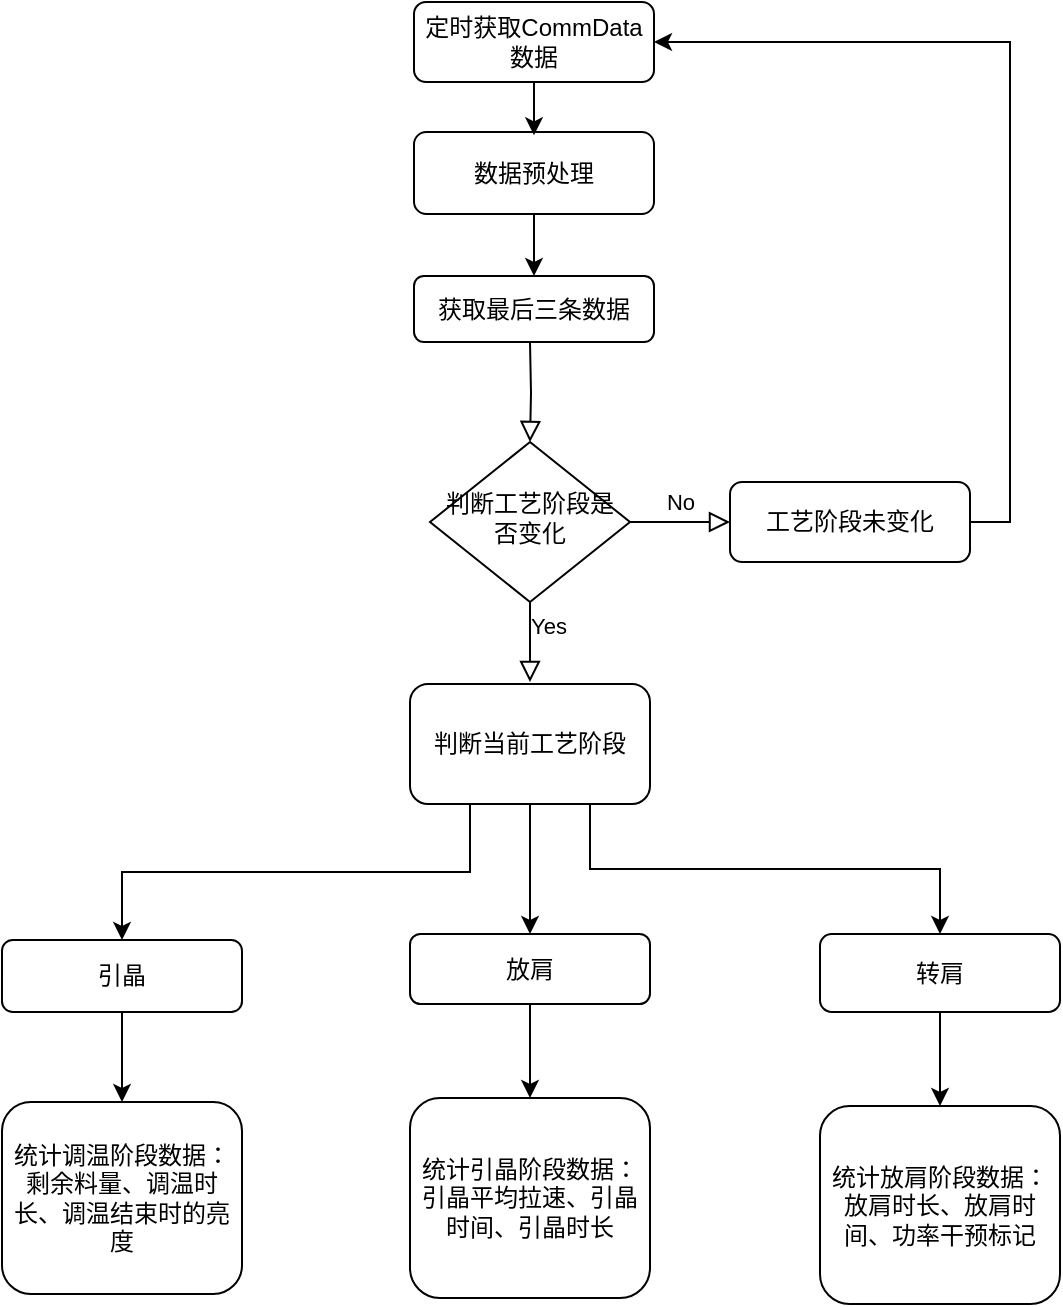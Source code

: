<mxfile version="24.2.5" type="github">
  <diagram id="C5RBs43oDa-KdzZeNtuy" name="Page-1">
    <mxGraphModel dx="1194" dy="820" grid="0" gridSize="10" guides="1" tooltips="1" connect="1" arrows="1" fold="1" page="0" pageScale="1" pageWidth="827" pageHeight="1169" math="0" shadow="0">
      <root>
        <mxCell id="WIyWlLk6GJQsqaUBKTNV-0" />
        <mxCell id="WIyWlLk6GJQsqaUBKTNV-1" parent="WIyWlLk6GJQsqaUBKTNV-0" />
        <mxCell id="WIyWlLk6GJQsqaUBKTNV-2" value="" style="rounded=0;html=1;jettySize=auto;orthogonalLoop=1;fontSize=11;endArrow=block;endFill=0;endSize=8;strokeWidth=1;shadow=0;labelBackgroundColor=none;edgeStyle=orthogonalEdgeStyle;" parent="WIyWlLk6GJQsqaUBKTNV-1" target="WIyWlLk6GJQsqaUBKTNV-6" edge="1">
          <mxGeometry relative="1" as="geometry">
            <mxPoint x="220" y="120" as="sourcePoint" />
          </mxGeometry>
        </mxCell>
        <mxCell id="WIyWlLk6GJQsqaUBKTNV-4" value="Yes" style="rounded=0;html=1;jettySize=auto;orthogonalLoop=1;fontSize=11;endArrow=block;endFill=0;endSize=8;strokeWidth=1;shadow=0;labelBackgroundColor=none;edgeStyle=orthogonalEdgeStyle;" parent="WIyWlLk6GJQsqaUBKTNV-1" source="WIyWlLk6GJQsqaUBKTNV-6" edge="1">
          <mxGeometry x="-0.407" y="9" relative="1" as="geometry">
            <mxPoint as="offset" />
            <mxPoint x="220" y="290" as="targetPoint" />
          </mxGeometry>
        </mxCell>
        <mxCell id="WIyWlLk6GJQsqaUBKTNV-5" value="No" style="edgeStyle=orthogonalEdgeStyle;rounded=0;html=1;jettySize=auto;orthogonalLoop=1;fontSize=11;endArrow=block;endFill=0;endSize=8;strokeWidth=1;shadow=0;labelBackgroundColor=none;" parent="WIyWlLk6GJQsqaUBKTNV-1" source="WIyWlLk6GJQsqaUBKTNV-6" target="WIyWlLk6GJQsqaUBKTNV-7" edge="1">
          <mxGeometry y="10" relative="1" as="geometry">
            <mxPoint as="offset" />
          </mxGeometry>
        </mxCell>
        <mxCell id="WIyWlLk6GJQsqaUBKTNV-6" value="判断工艺阶段是否变化" style="rhombus;whiteSpace=wrap;html=1;shadow=0;fontFamily=Helvetica;fontSize=12;align=center;strokeWidth=1;spacing=6;spacingTop=-4;" parent="WIyWlLk6GJQsqaUBKTNV-1" vertex="1">
          <mxGeometry x="170" y="170" width="100" height="80" as="geometry" />
        </mxCell>
        <mxCell id="XBTfPMOrWh-o7naQ7V93-5" style="edgeStyle=orthogonalEdgeStyle;rounded=0;orthogonalLoop=1;jettySize=auto;html=1;exitX=1;exitY=0.5;exitDx=0;exitDy=0;entryX=1;entryY=0.5;entryDx=0;entryDy=0;" edge="1" parent="WIyWlLk6GJQsqaUBKTNV-1" source="WIyWlLk6GJQsqaUBKTNV-7" target="XBTfPMOrWh-o7naQ7V93-1">
          <mxGeometry relative="1" as="geometry" />
        </mxCell>
        <mxCell id="WIyWlLk6GJQsqaUBKTNV-7" value="工艺阶段未变化" style="rounded=1;whiteSpace=wrap;html=1;fontSize=12;glass=0;strokeWidth=1;shadow=0;" parent="WIyWlLk6GJQsqaUBKTNV-1" vertex="1">
          <mxGeometry x="320" y="190" width="120" height="40" as="geometry" />
        </mxCell>
        <mxCell id="XBTfPMOrWh-o7naQ7V93-4" style="edgeStyle=orthogonalEdgeStyle;rounded=0;orthogonalLoop=1;jettySize=auto;html=1;exitX=0.5;exitY=1;exitDx=0;exitDy=0;" edge="1" parent="WIyWlLk6GJQsqaUBKTNV-1" source="XBTfPMOrWh-o7naQ7V93-0" target="XBTfPMOrWh-o7naQ7V93-3">
          <mxGeometry relative="1" as="geometry" />
        </mxCell>
        <mxCell id="XBTfPMOrWh-o7naQ7V93-0" value="数据预处理" style="rounded=1;whiteSpace=wrap;html=1;" vertex="1" parent="WIyWlLk6GJQsqaUBKTNV-1">
          <mxGeometry x="162" y="15" width="120" height="41" as="geometry" />
        </mxCell>
        <mxCell id="XBTfPMOrWh-o7naQ7V93-2" style="edgeStyle=orthogonalEdgeStyle;rounded=0;orthogonalLoop=1;jettySize=auto;html=1;exitX=0.5;exitY=1;exitDx=0;exitDy=0;" edge="1" parent="WIyWlLk6GJQsqaUBKTNV-1" source="XBTfPMOrWh-o7naQ7V93-1">
          <mxGeometry relative="1" as="geometry">
            <mxPoint x="222" y="16.667" as="targetPoint" />
          </mxGeometry>
        </mxCell>
        <mxCell id="XBTfPMOrWh-o7naQ7V93-1" value="定时获取CommData数据" style="rounded=1;whiteSpace=wrap;html=1;fontSize=12;glass=0;strokeWidth=1;shadow=0;" vertex="1" parent="WIyWlLk6GJQsqaUBKTNV-1">
          <mxGeometry x="162" y="-50" width="120" height="40" as="geometry" />
        </mxCell>
        <mxCell id="XBTfPMOrWh-o7naQ7V93-3" value="获取最后三条数据" style="rounded=1;whiteSpace=wrap;html=1;" vertex="1" parent="WIyWlLk6GJQsqaUBKTNV-1">
          <mxGeometry x="162" y="87" width="120" height="33" as="geometry" />
        </mxCell>
        <mxCell id="XBTfPMOrWh-o7naQ7V93-10" style="edgeStyle=orthogonalEdgeStyle;rounded=0;orthogonalLoop=1;jettySize=auto;html=1;exitX=0.25;exitY=1;exitDx=0;exitDy=0;" edge="1" parent="WIyWlLk6GJQsqaUBKTNV-1" source="XBTfPMOrWh-o7naQ7V93-6" target="XBTfPMOrWh-o7naQ7V93-7">
          <mxGeometry relative="1" as="geometry" />
        </mxCell>
        <mxCell id="XBTfPMOrWh-o7naQ7V93-11" style="edgeStyle=orthogonalEdgeStyle;rounded=0;orthogonalLoop=1;jettySize=auto;html=1;exitX=0.5;exitY=1;exitDx=0;exitDy=0;entryX=0.5;entryY=0;entryDx=0;entryDy=0;" edge="1" parent="WIyWlLk6GJQsqaUBKTNV-1" source="XBTfPMOrWh-o7naQ7V93-6" target="XBTfPMOrWh-o7naQ7V93-8">
          <mxGeometry relative="1" as="geometry" />
        </mxCell>
        <mxCell id="XBTfPMOrWh-o7naQ7V93-12" style="edgeStyle=orthogonalEdgeStyle;rounded=0;orthogonalLoop=1;jettySize=auto;html=1;exitX=0.75;exitY=1;exitDx=0;exitDy=0;entryX=0.5;entryY=0;entryDx=0;entryDy=0;" edge="1" parent="WIyWlLk6GJQsqaUBKTNV-1" source="XBTfPMOrWh-o7naQ7V93-6" target="XBTfPMOrWh-o7naQ7V93-9">
          <mxGeometry relative="1" as="geometry" />
        </mxCell>
        <mxCell id="XBTfPMOrWh-o7naQ7V93-6" value="判断当前工艺阶段" style="rounded=1;whiteSpace=wrap;html=1;" vertex="1" parent="WIyWlLk6GJQsqaUBKTNV-1">
          <mxGeometry x="160" y="291" width="120" height="60" as="geometry" />
        </mxCell>
        <mxCell id="XBTfPMOrWh-o7naQ7V93-13" style="edgeStyle=orthogonalEdgeStyle;rounded=0;orthogonalLoop=1;jettySize=auto;html=1;exitX=0.5;exitY=1;exitDx=0;exitDy=0;" edge="1" parent="WIyWlLk6GJQsqaUBKTNV-1" source="XBTfPMOrWh-o7naQ7V93-7">
          <mxGeometry relative="1" as="geometry">
            <mxPoint x="16" y="500.0" as="targetPoint" />
          </mxGeometry>
        </mxCell>
        <mxCell id="XBTfPMOrWh-o7naQ7V93-7" value="引晶" style="rounded=1;whiteSpace=wrap;html=1;" vertex="1" parent="WIyWlLk6GJQsqaUBKTNV-1">
          <mxGeometry x="-44" y="419" width="120" height="36" as="geometry" />
        </mxCell>
        <mxCell id="XBTfPMOrWh-o7naQ7V93-17" style="edgeStyle=orthogonalEdgeStyle;rounded=0;orthogonalLoop=1;jettySize=auto;html=1;exitX=0.5;exitY=1;exitDx=0;exitDy=0;" edge="1" parent="WIyWlLk6GJQsqaUBKTNV-1" source="XBTfPMOrWh-o7naQ7V93-8" target="XBTfPMOrWh-o7naQ7V93-15">
          <mxGeometry relative="1" as="geometry" />
        </mxCell>
        <mxCell id="XBTfPMOrWh-o7naQ7V93-8" value="放肩" style="rounded=1;whiteSpace=wrap;html=1;" vertex="1" parent="WIyWlLk6GJQsqaUBKTNV-1">
          <mxGeometry x="160" y="416" width="120" height="35" as="geometry" />
        </mxCell>
        <mxCell id="XBTfPMOrWh-o7naQ7V93-18" style="edgeStyle=orthogonalEdgeStyle;rounded=0;orthogonalLoop=1;jettySize=auto;html=1;exitX=0.5;exitY=1;exitDx=0;exitDy=0;entryX=0.5;entryY=0;entryDx=0;entryDy=0;" edge="1" parent="WIyWlLk6GJQsqaUBKTNV-1" source="XBTfPMOrWh-o7naQ7V93-9" target="XBTfPMOrWh-o7naQ7V93-16">
          <mxGeometry relative="1" as="geometry" />
        </mxCell>
        <mxCell id="XBTfPMOrWh-o7naQ7V93-9" value="转肩" style="rounded=1;whiteSpace=wrap;html=1;" vertex="1" parent="WIyWlLk6GJQsqaUBKTNV-1">
          <mxGeometry x="365" y="416" width="120" height="39" as="geometry" />
        </mxCell>
        <mxCell id="XBTfPMOrWh-o7naQ7V93-14" value="统计调温阶段数据：剩余料量、调温时长、调温结束时的亮度" style="rounded=1;whiteSpace=wrap;html=1;" vertex="1" parent="WIyWlLk6GJQsqaUBKTNV-1">
          <mxGeometry x="-44" y="500" width="120" height="96" as="geometry" />
        </mxCell>
        <mxCell id="XBTfPMOrWh-o7naQ7V93-15" value="统计引晶阶段数据：&lt;div&gt;引晶平均拉速、引晶时间、引晶时长&lt;/div&gt;" style="rounded=1;whiteSpace=wrap;html=1;" vertex="1" parent="WIyWlLk6GJQsqaUBKTNV-1">
          <mxGeometry x="160" y="498" width="120" height="100" as="geometry" />
        </mxCell>
        <mxCell id="XBTfPMOrWh-o7naQ7V93-16" value="统计放肩阶段数据：&lt;div&gt;放肩时长、放肩时间、功率干预标记&lt;/div&gt;" style="rounded=1;whiteSpace=wrap;html=1;" vertex="1" parent="WIyWlLk6GJQsqaUBKTNV-1">
          <mxGeometry x="365" y="502" width="120" height="99" as="geometry" />
        </mxCell>
      </root>
    </mxGraphModel>
  </diagram>
</mxfile>
